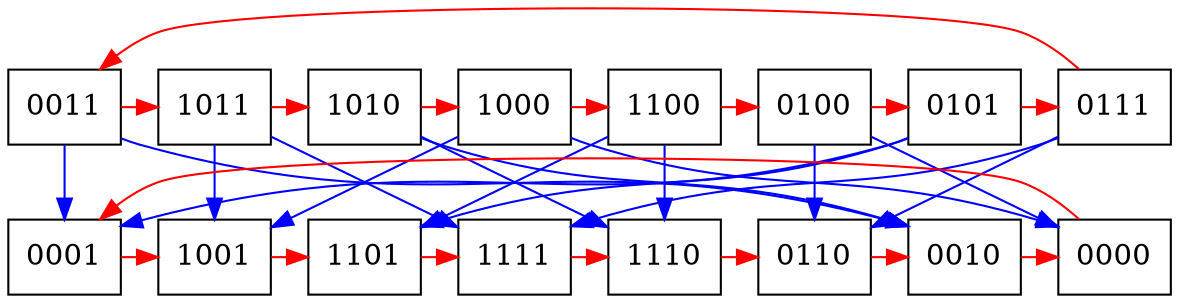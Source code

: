 digraph {
	subgraph level_3 { rank = same; node [shape = box] 0011; 0100; 0101; 0111; 1000; 1010; 1011; 1100};
	subgraph level_1 { rank = same; node [shape = box] 0000; 0001; 0010; 0110; 1001; 1101; 1110; 1111};

	edge [color = red, label = ""] 0000 -> 0001 ;
	edge [color = red, label = ""] 0001 -> 1001 ;
	edge [color = red, label = ""] 0010 -> 0000 ;
	edge [color = blue, label = ""] 0011 -> 0001 ;
	edge [color = blue, label = ""] 0011 -> 0010 ;
	edge [color = red, label = ""] 0011 -> 1011 ;
	edge [color = blue, label = ""] 0100 -> 0000 ;
	edge [color = red, label = ""] 0100 -> 0101 ;
	edge [color = blue, label = ""] 0100 -> 0110 ;
	edge [color = blue, label = ""] 0101 -> 0001 ;
	edge [color = red, label = ""] 0101 -> 0111 ;
	edge [color = blue, label = ""] 0101 -> 1101 ;
	edge [color = red, label = ""] 0110 -> 0010 ;
	edge [color = red, label = ""] 0111 -> 0011 ;
	edge [color = blue, label = ""] 0111 -> 0110 ;
	edge [color = blue, label = ""] 0111 -> 1111 ;
	edge [color = blue, label = ""] 1000 -> 0000 ;
	edge [color = blue, label = ""] 1000 -> 1001 ;
	edge [color = red, label = ""] 1000 -> 1100 ;
	edge [color = red, label = ""] 1001 -> 1101 ;
	edge [color = blue, label = ""] 1010 -> 0010 ;
	edge [color = red, label = ""] 1010 -> 1000 ;
	edge [color = blue, label = ""] 1010 -> 1110 ;
	edge [color = blue, label = ""] 1011 -> 1001 ;
	edge [color = red, label = ""] 1011 -> 1010 ;
	edge [color = blue, label = ""] 1011 -> 1111 ;
	edge [color = red, label = ""] 1100 -> 0100 ;
	edge [color = blue, label = ""] 1100 -> 1101 ;
	edge [color = blue, label = ""] 1100 -> 1110 ;
	edge [color = red, label = ""] 1101 -> 1111 ;
	edge [color = red, label = ""] 1110 -> 0110 ;
	edge [color = red, label = ""] 1111 -> 1110 ;
}